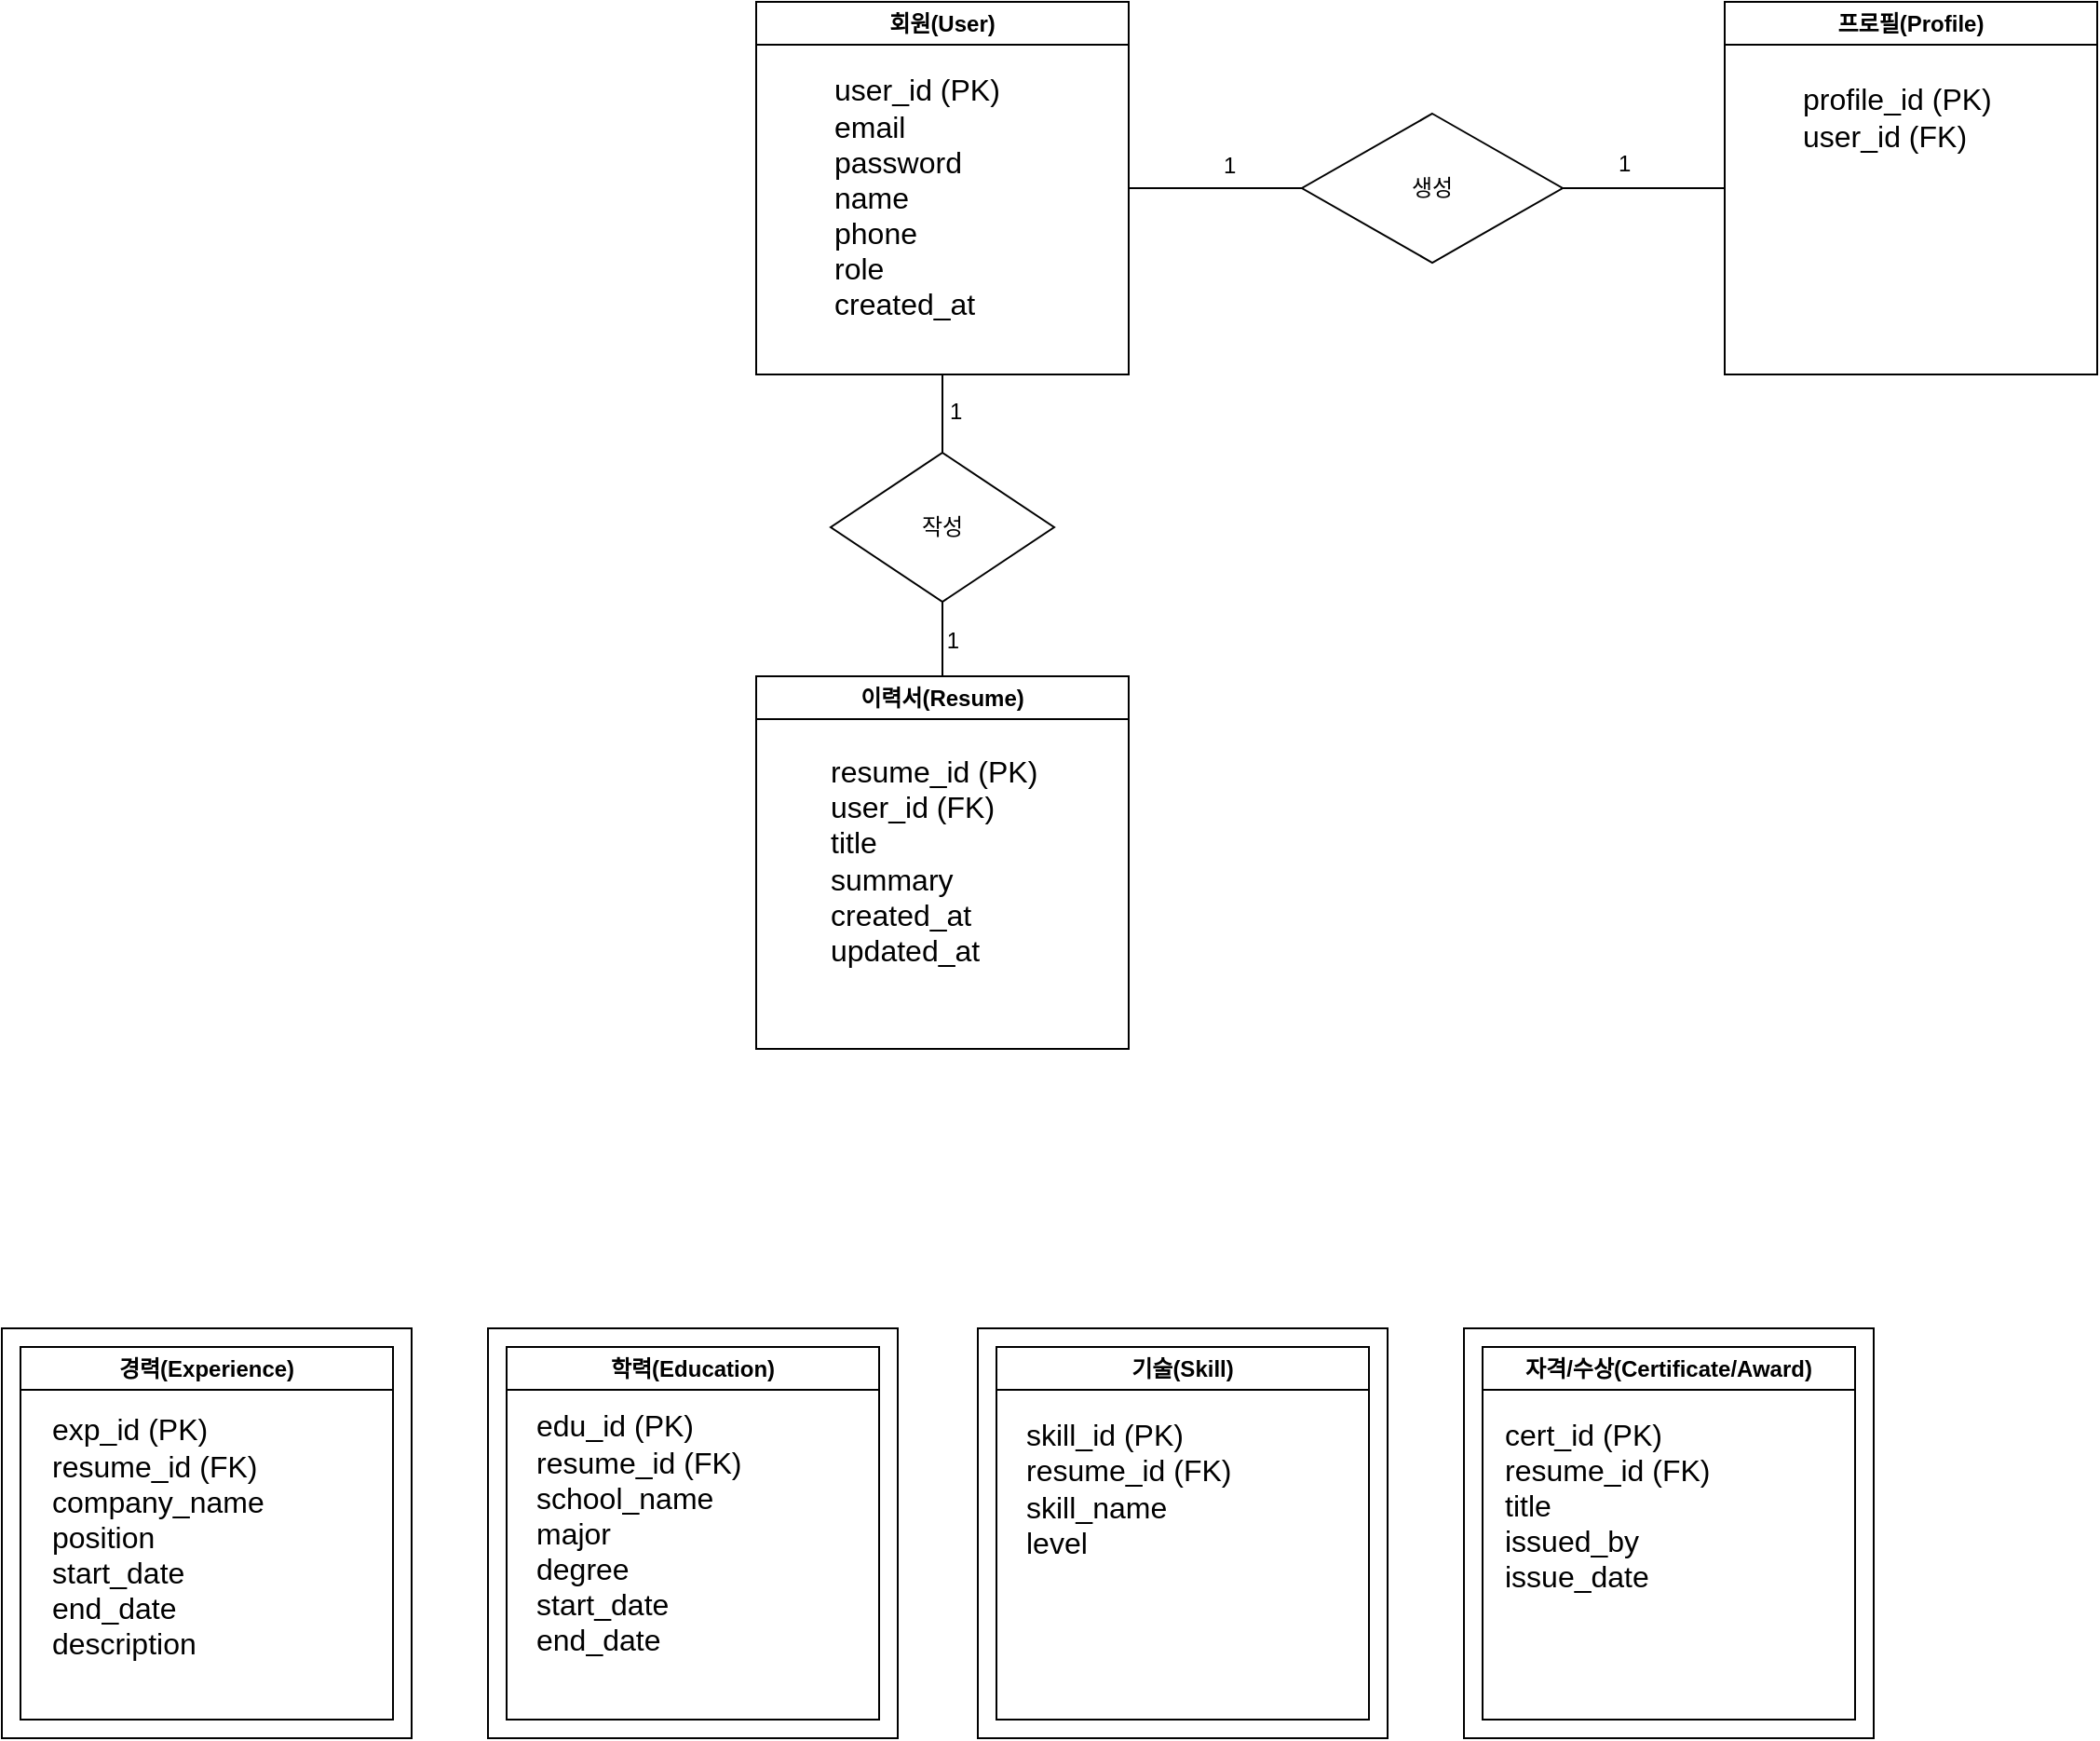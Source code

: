 <mxfile version="28.0.7">
  <diagram name="페이지-1" id="busOqxJEp3blR9SdhpP_">
    <mxGraphModel dx="1209" dy="845" grid="1" gridSize="10" guides="1" tooltips="1" connect="1" arrows="1" fold="1" page="1" pageScale="1" pageWidth="3300" pageHeight="4681" math="0" shadow="0">
      <root>
        <mxCell id="0" />
        <mxCell id="1" parent="0" />
        <mxCell id="sKXVsbDZ-Vspf0DnoklC-41" value="" style="endArrow=none;html=1;rounded=0;fontSize=12;startSize=8;endSize=8;curved=1;exitX=0.5;exitY=1;exitDx=0;exitDy=0;entryX=0.5;entryY=0;entryDx=0;entryDy=0;" edge="1" parent="1" source="sKXVsbDZ-Vspf0DnoklC-1" target="sKXVsbDZ-Vspf0DnoklC-15">
          <mxGeometry relative="1" as="geometry">
            <mxPoint x="630" y="600" as="sourcePoint" />
            <mxPoint x="790" y="600" as="targetPoint" />
          </mxGeometry>
        </mxCell>
        <mxCell id="sKXVsbDZ-Vspf0DnoklC-42" value="1" style="resizable=0;html=1;whiteSpace=wrap;align=left;verticalAlign=bottom;" connectable="0" vertex="1" parent="sKXVsbDZ-Vspf0DnoklC-41">
          <mxGeometry x="-1" relative="1" as="geometry">
            <mxPoint x="2" y="28" as="offset" />
          </mxGeometry>
        </mxCell>
        <mxCell id="sKXVsbDZ-Vspf0DnoklC-43" value="1" style="resizable=0;html=1;whiteSpace=wrap;align=right;verticalAlign=bottom;" connectable="0" vertex="1" parent="sKXVsbDZ-Vspf0DnoklC-41">
          <mxGeometry x="1" relative="1" as="geometry">
            <mxPoint x="10" y="-11" as="offset" />
          </mxGeometry>
        </mxCell>
        <mxCell id="sKXVsbDZ-Vspf0DnoklC-1" value="회원(User)" style="swimlane;whiteSpace=wrap;html=1;" vertex="1" parent="1">
          <mxGeometry x="480" y="38" width="200" height="200" as="geometry" />
        </mxCell>
        <mxCell id="sKXVsbDZ-Vspf0DnoklC-4" value="user_id (PK)&lt;div&gt;email&lt;/div&gt;&lt;div&gt;password&lt;/div&gt;&lt;div&gt;name&lt;/div&gt;&lt;div&gt;phone&lt;/div&gt;&lt;div&gt;role&lt;/div&gt;&lt;div&gt;created_at&lt;/div&gt;" style="text;html=1;align=left;verticalAlign=middle;resizable=0;points=[];autosize=1;strokeColor=none;fillColor=none;fontSize=16;" vertex="1" parent="sKXVsbDZ-Vspf0DnoklC-1">
          <mxGeometry x="40" y="30" width="110" height="150" as="geometry" />
        </mxCell>
        <mxCell id="sKXVsbDZ-Vspf0DnoklC-2" value="생성" style="rhombus;whiteSpace=wrap;html=1;" vertex="1" parent="1">
          <mxGeometry x="773" y="98" width="140" height="80" as="geometry" />
        </mxCell>
        <mxCell id="sKXVsbDZ-Vspf0DnoklC-3" value="프로필(Profile)" style="swimlane;whiteSpace=wrap;html=1;" vertex="1" parent="1">
          <mxGeometry x="1000" y="38" width="200" height="200" as="geometry" />
        </mxCell>
        <mxCell id="sKXVsbDZ-Vspf0DnoklC-10" value="profile_id (PK)&lt;div&gt;user_id (FK)&lt;/div&gt;" style="text;html=1;align=left;verticalAlign=middle;resizable=0;points=[];autosize=1;strokeColor=none;fillColor=none;fontSize=16;" vertex="1" parent="1">
          <mxGeometry x="1040" y="75" width="120" height="50" as="geometry" />
        </mxCell>
        <mxCell id="sKXVsbDZ-Vspf0DnoklC-13" value="" style="endArrow=none;html=1;rounded=0;fontSize=12;startSize=8;endSize=8;curved=1;exitX=1;exitY=0.5;exitDx=0;exitDy=0;entryX=0;entryY=0.5;entryDx=0;entryDy=0;" edge="1" parent="1" source="sKXVsbDZ-Vspf0DnoklC-1" target="sKXVsbDZ-Vspf0DnoklC-2">
          <mxGeometry width="50" height="50" relative="1" as="geometry">
            <mxPoint x="753" y="330" as="sourcePoint" />
            <mxPoint x="803" y="280" as="targetPoint" />
          </mxGeometry>
        </mxCell>
        <mxCell id="sKXVsbDZ-Vspf0DnoklC-14" value="" style="endArrow=none;html=1;rounded=0;fontSize=12;startSize=8;endSize=8;curved=1;exitX=1;exitY=0.5;exitDx=0;exitDy=0;entryX=0;entryY=0.5;entryDx=0;entryDy=0;" edge="1" parent="1" source="sKXVsbDZ-Vspf0DnoklC-2" target="sKXVsbDZ-Vspf0DnoklC-3">
          <mxGeometry width="50" height="50" relative="1" as="geometry">
            <mxPoint x="893" y="160" as="sourcePoint" />
            <mxPoint x="983" y="160" as="targetPoint" />
          </mxGeometry>
        </mxCell>
        <mxCell id="sKXVsbDZ-Vspf0DnoklC-15" value="이력서(Resume)" style="swimlane;whiteSpace=wrap;html=1;" vertex="1" parent="1">
          <mxGeometry x="480" y="400" width="200" height="200" as="geometry" />
        </mxCell>
        <mxCell id="sKXVsbDZ-Vspf0DnoklC-19" value="resume_id (PK)&lt;div&gt;user_id (FK)&lt;/div&gt;&lt;div&gt;title&lt;/div&gt;&lt;div&gt;summary&lt;/div&gt;&lt;div&gt;created_at&lt;/div&gt;&lt;div&gt;updated_at&lt;/div&gt;" style="text;html=1;align=left;verticalAlign=middle;resizable=0;points=[];autosize=1;strokeColor=none;fillColor=none;fontSize=16;" vertex="1" parent="sKXVsbDZ-Vspf0DnoklC-15">
          <mxGeometry x="38" y="34" width="130" height="130" as="geometry" />
        </mxCell>
        <mxCell id="sKXVsbDZ-Vspf0DnoklC-16" value="작성" style="rhombus;whiteSpace=wrap;html=1;" vertex="1" parent="1">
          <mxGeometry x="520" y="280" width="120" height="80" as="geometry" />
        </mxCell>
        <mxCell id="sKXVsbDZ-Vspf0DnoklC-29" value="" style="group" vertex="1" connectable="0" parent="1">
          <mxGeometry x="75" y="750" width="220" height="220" as="geometry" />
        </mxCell>
        <mxCell id="sKXVsbDZ-Vspf0DnoklC-24" value="" style="rounded=0;whiteSpace=wrap;html=1;movable=1;resizable=1;rotatable=1;deletable=1;editable=1;locked=0;connectable=1;" vertex="1" parent="sKXVsbDZ-Vspf0DnoklC-29">
          <mxGeometry width="220" height="220" as="geometry" />
        </mxCell>
        <mxCell id="sKXVsbDZ-Vspf0DnoklC-20" value="경력(Experience)" style="swimlane;whiteSpace=wrap;html=1;movable=1;resizable=1;rotatable=1;deletable=1;editable=1;locked=0;connectable=1;" vertex="1" parent="sKXVsbDZ-Vspf0DnoklC-29">
          <mxGeometry x="10" y="10" width="200" height="200" as="geometry" />
        </mxCell>
        <mxCell id="sKXVsbDZ-Vspf0DnoklC-33" value="&lt;font style=&quot;font-size: 16px;&quot;&gt;exp_id (PK)&lt;/font&gt;&lt;div&gt;&lt;font style=&quot;font-size: 16px;&quot;&gt;resume_id (FK)&lt;/font&gt;&lt;/div&gt;&lt;div&gt;&lt;font style=&quot;font-size: 16px;&quot;&gt;company_name&lt;/font&gt;&lt;/div&gt;&lt;div&gt;&lt;font style=&quot;font-size: 16px;&quot;&gt;position&lt;/font&gt;&lt;/div&gt;&lt;div&gt;&lt;font style=&quot;font-size: 16px;&quot;&gt;start_date&lt;/font&gt;&lt;/div&gt;&lt;div&gt;&lt;font style=&quot;font-size: 16px;&quot;&gt;end_date&lt;/font&gt;&lt;/div&gt;&lt;div&gt;&lt;font style=&quot;font-size: 16px;&quot;&gt;description&lt;/font&gt;&lt;/div&gt;" style="text;html=1;align=left;verticalAlign=middle;whiteSpace=wrap;rounded=0;" vertex="1" parent="sKXVsbDZ-Vspf0DnoklC-20">
          <mxGeometry x="15" y="32" width="140" height="140" as="geometry" />
        </mxCell>
        <mxCell id="sKXVsbDZ-Vspf0DnoklC-30" value="" style="group" vertex="1" connectable="0" parent="1">
          <mxGeometry x="336" y="750" width="220" height="220" as="geometry" />
        </mxCell>
        <mxCell id="sKXVsbDZ-Vspf0DnoklC-25" value="" style="rounded=0;whiteSpace=wrap;html=1;movable=1;resizable=1;rotatable=1;deletable=1;editable=1;locked=0;connectable=1;" vertex="1" parent="sKXVsbDZ-Vspf0DnoklC-30">
          <mxGeometry width="220" height="220" as="geometry" />
        </mxCell>
        <mxCell id="sKXVsbDZ-Vspf0DnoklC-21" value="&lt;span class=&quot;notion-enable-hover&quot; data-token-index=&quot;0&quot;&gt;학력(Education)&lt;/span&gt;" style="swimlane;whiteSpace=wrap;html=1;movable=1;resizable=1;rotatable=1;deletable=1;editable=1;locked=0;connectable=1;" vertex="1" parent="sKXVsbDZ-Vspf0DnoklC-30">
          <mxGeometry x="10" y="10" width="200" height="200" as="geometry" />
        </mxCell>
        <mxCell id="sKXVsbDZ-Vspf0DnoklC-34" value="&lt;font style=&quot;font-size: 16px;&quot;&gt;edu_id (PK)&lt;/font&gt;&lt;div&gt;&lt;font style=&quot;font-size: 16px;&quot;&gt;resume_id (FK)&lt;/font&gt;&lt;/div&gt;&lt;div&gt;&lt;font style=&quot;font-size: 16px;&quot;&gt;school_name&lt;/font&gt;&lt;/div&gt;&lt;div&gt;&lt;span style=&quot;font-size: 16px;&quot;&gt;major&lt;/span&gt;&lt;/div&gt;&lt;div&gt;&lt;span style=&quot;font-size: 16px;&quot;&gt;degree&lt;/span&gt;&lt;/div&gt;&lt;div&gt;&lt;font style=&quot;font-size: 16px;&quot;&gt;start_date&lt;/font&gt;&lt;/div&gt;&lt;div&gt;&lt;font style=&quot;font-size: 16px;&quot;&gt;end_date&lt;/font&gt;&lt;/div&gt;" style="text;html=1;align=left;verticalAlign=middle;whiteSpace=wrap;rounded=0;" vertex="1" parent="sKXVsbDZ-Vspf0DnoklC-30">
          <mxGeometry x="24" y="40" width="140" height="140" as="geometry" />
        </mxCell>
        <mxCell id="sKXVsbDZ-Vspf0DnoklC-31" value="" style="group" vertex="1" connectable="0" parent="1">
          <mxGeometry x="599" y="750" width="220" height="220" as="geometry" />
        </mxCell>
        <mxCell id="sKXVsbDZ-Vspf0DnoklC-27" value="" style="rounded=0;whiteSpace=wrap;html=1;movable=1;resizable=1;rotatable=1;deletable=1;editable=1;locked=0;connectable=1;" vertex="1" parent="sKXVsbDZ-Vspf0DnoklC-31">
          <mxGeometry width="220" height="220" as="geometry" />
        </mxCell>
        <mxCell id="sKXVsbDZ-Vspf0DnoklC-28" value="기술(Skill)" style="swimlane;whiteSpace=wrap;html=1;movable=1;resizable=1;rotatable=1;deletable=1;editable=1;locked=0;connectable=1;" vertex="1" parent="sKXVsbDZ-Vspf0DnoklC-31">
          <mxGeometry x="10" y="10" width="200" height="200" as="geometry" />
        </mxCell>
        <mxCell id="sKXVsbDZ-Vspf0DnoklC-35" value="&lt;font style=&quot;font-size: 16px;&quot;&gt;skill_id (PK)&lt;/font&gt;&lt;div&gt;&lt;font style=&quot;font-size: 16px;&quot;&gt;resume_id (FK)&lt;/font&gt;&lt;/div&gt;&lt;div&gt;&lt;span style=&quot;font-size: 16px;&quot;&gt;skill_name&lt;/span&gt;&lt;/div&gt;&lt;div&gt;&lt;span style=&quot;font-size: 16px;&quot;&gt;level&lt;/span&gt;&lt;/div&gt;" style="text;html=1;align=left;verticalAlign=middle;whiteSpace=wrap;rounded=0;" vertex="1" parent="sKXVsbDZ-Vspf0DnoklC-28">
          <mxGeometry x="14" y="32" width="140" height="88" as="geometry" />
        </mxCell>
        <mxCell id="sKXVsbDZ-Vspf0DnoklC-32" value="" style="group" vertex="1" connectable="0" parent="1">
          <mxGeometry x="860" y="750" width="220" height="220" as="geometry" />
        </mxCell>
        <mxCell id="sKXVsbDZ-Vspf0DnoklC-26" value="" style="rounded=0;whiteSpace=wrap;html=1;movable=1;resizable=1;rotatable=1;deletable=1;editable=1;locked=0;connectable=1;" vertex="1" parent="sKXVsbDZ-Vspf0DnoklC-32">
          <mxGeometry width="220" height="220" as="geometry" />
        </mxCell>
        <mxCell id="sKXVsbDZ-Vspf0DnoklC-22" value="자격/수상(Certificate/Award)" style="swimlane;whiteSpace=wrap;html=1;movable=1;resizable=1;rotatable=1;deletable=1;editable=1;locked=0;connectable=1;" vertex="1" parent="sKXVsbDZ-Vspf0DnoklC-32">
          <mxGeometry x="10" y="10" width="200" height="200" as="geometry" />
        </mxCell>
        <mxCell id="sKXVsbDZ-Vspf0DnoklC-36" value="&lt;font style=&quot;font-size: 16px;&quot;&gt;cert_id (PK)&lt;/font&gt;&lt;div&gt;&lt;font style=&quot;font-size: 16px;&quot;&gt;resume_id (FK)&lt;/font&gt;&lt;/div&gt;&lt;div&gt;&lt;span style=&quot;font-size: 16px;&quot;&gt;title&lt;/span&gt;&lt;/div&gt;&lt;div&gt;&lt;span style=&quot;font-size: 16px;&quot;&gt;issued_by&lt;/span&gt;&lt;/div&gt;&lt;div&gt;&lt;span style=&quot;font-size: 16px;&quot;&gt;issue_date&lt;/span&gt;&lt;/div&gt;" style="text;html=1;align=left;verticalAlign=middle;whiteSpace=wrap;rounded=0;" vertex="1" parent="sKXVsbDZ-Vspf0DnoklC-32">
          <mxGeometry x="20" y="40" width="140" height="110" as="geometry" />
        </mxCell>
        <mxCell id="sKXVsbDZ-Vspf0DnoklC-37" value="1" style="text;strokeColor=none;fillColor=none;spacingLeft=4;spacingRight=4;overflow=hidden;rotatable=0;points=[[0,0.5],[1,0.5]];portConstraint=eastwest;fontSize=12;whiteSpace=wrap;html=1;" vertex="1" parent="1">
          <mxGeometry x="725" y="112" width="40" height="30" as="geometry" />
        </mxCell>
        <mxCell id="sKXVsbDZ-Vspf0DnoklC-38" value="1" style="text;strokeColor=none;fillColor=none;spacingLeft=4;spacingRight=4;overflow=hidden;rotatable=0;points=[[0,0.5],[1,0.5]];portConstraint=eastwest;fontSize=12;whiteSpace=wrap;html=1;" vertex="1" parent="1">
          <mxGeometry x="937" y="111" width="40" height="30" as="geometry" />
        </mxCell>
      </root>
    </mxGraphModel>
  </diagram>
</mxfile>
